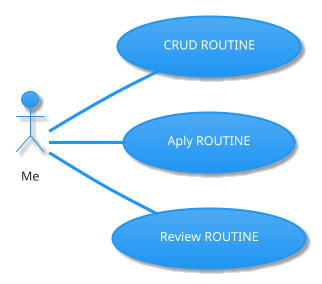 @startuml
!theme materia
left to right direction

Me -- (CRUD ROUTINE)
Me -- (Aply ROUTINE)
Me -- (Review ROUTINE) 

@enduml